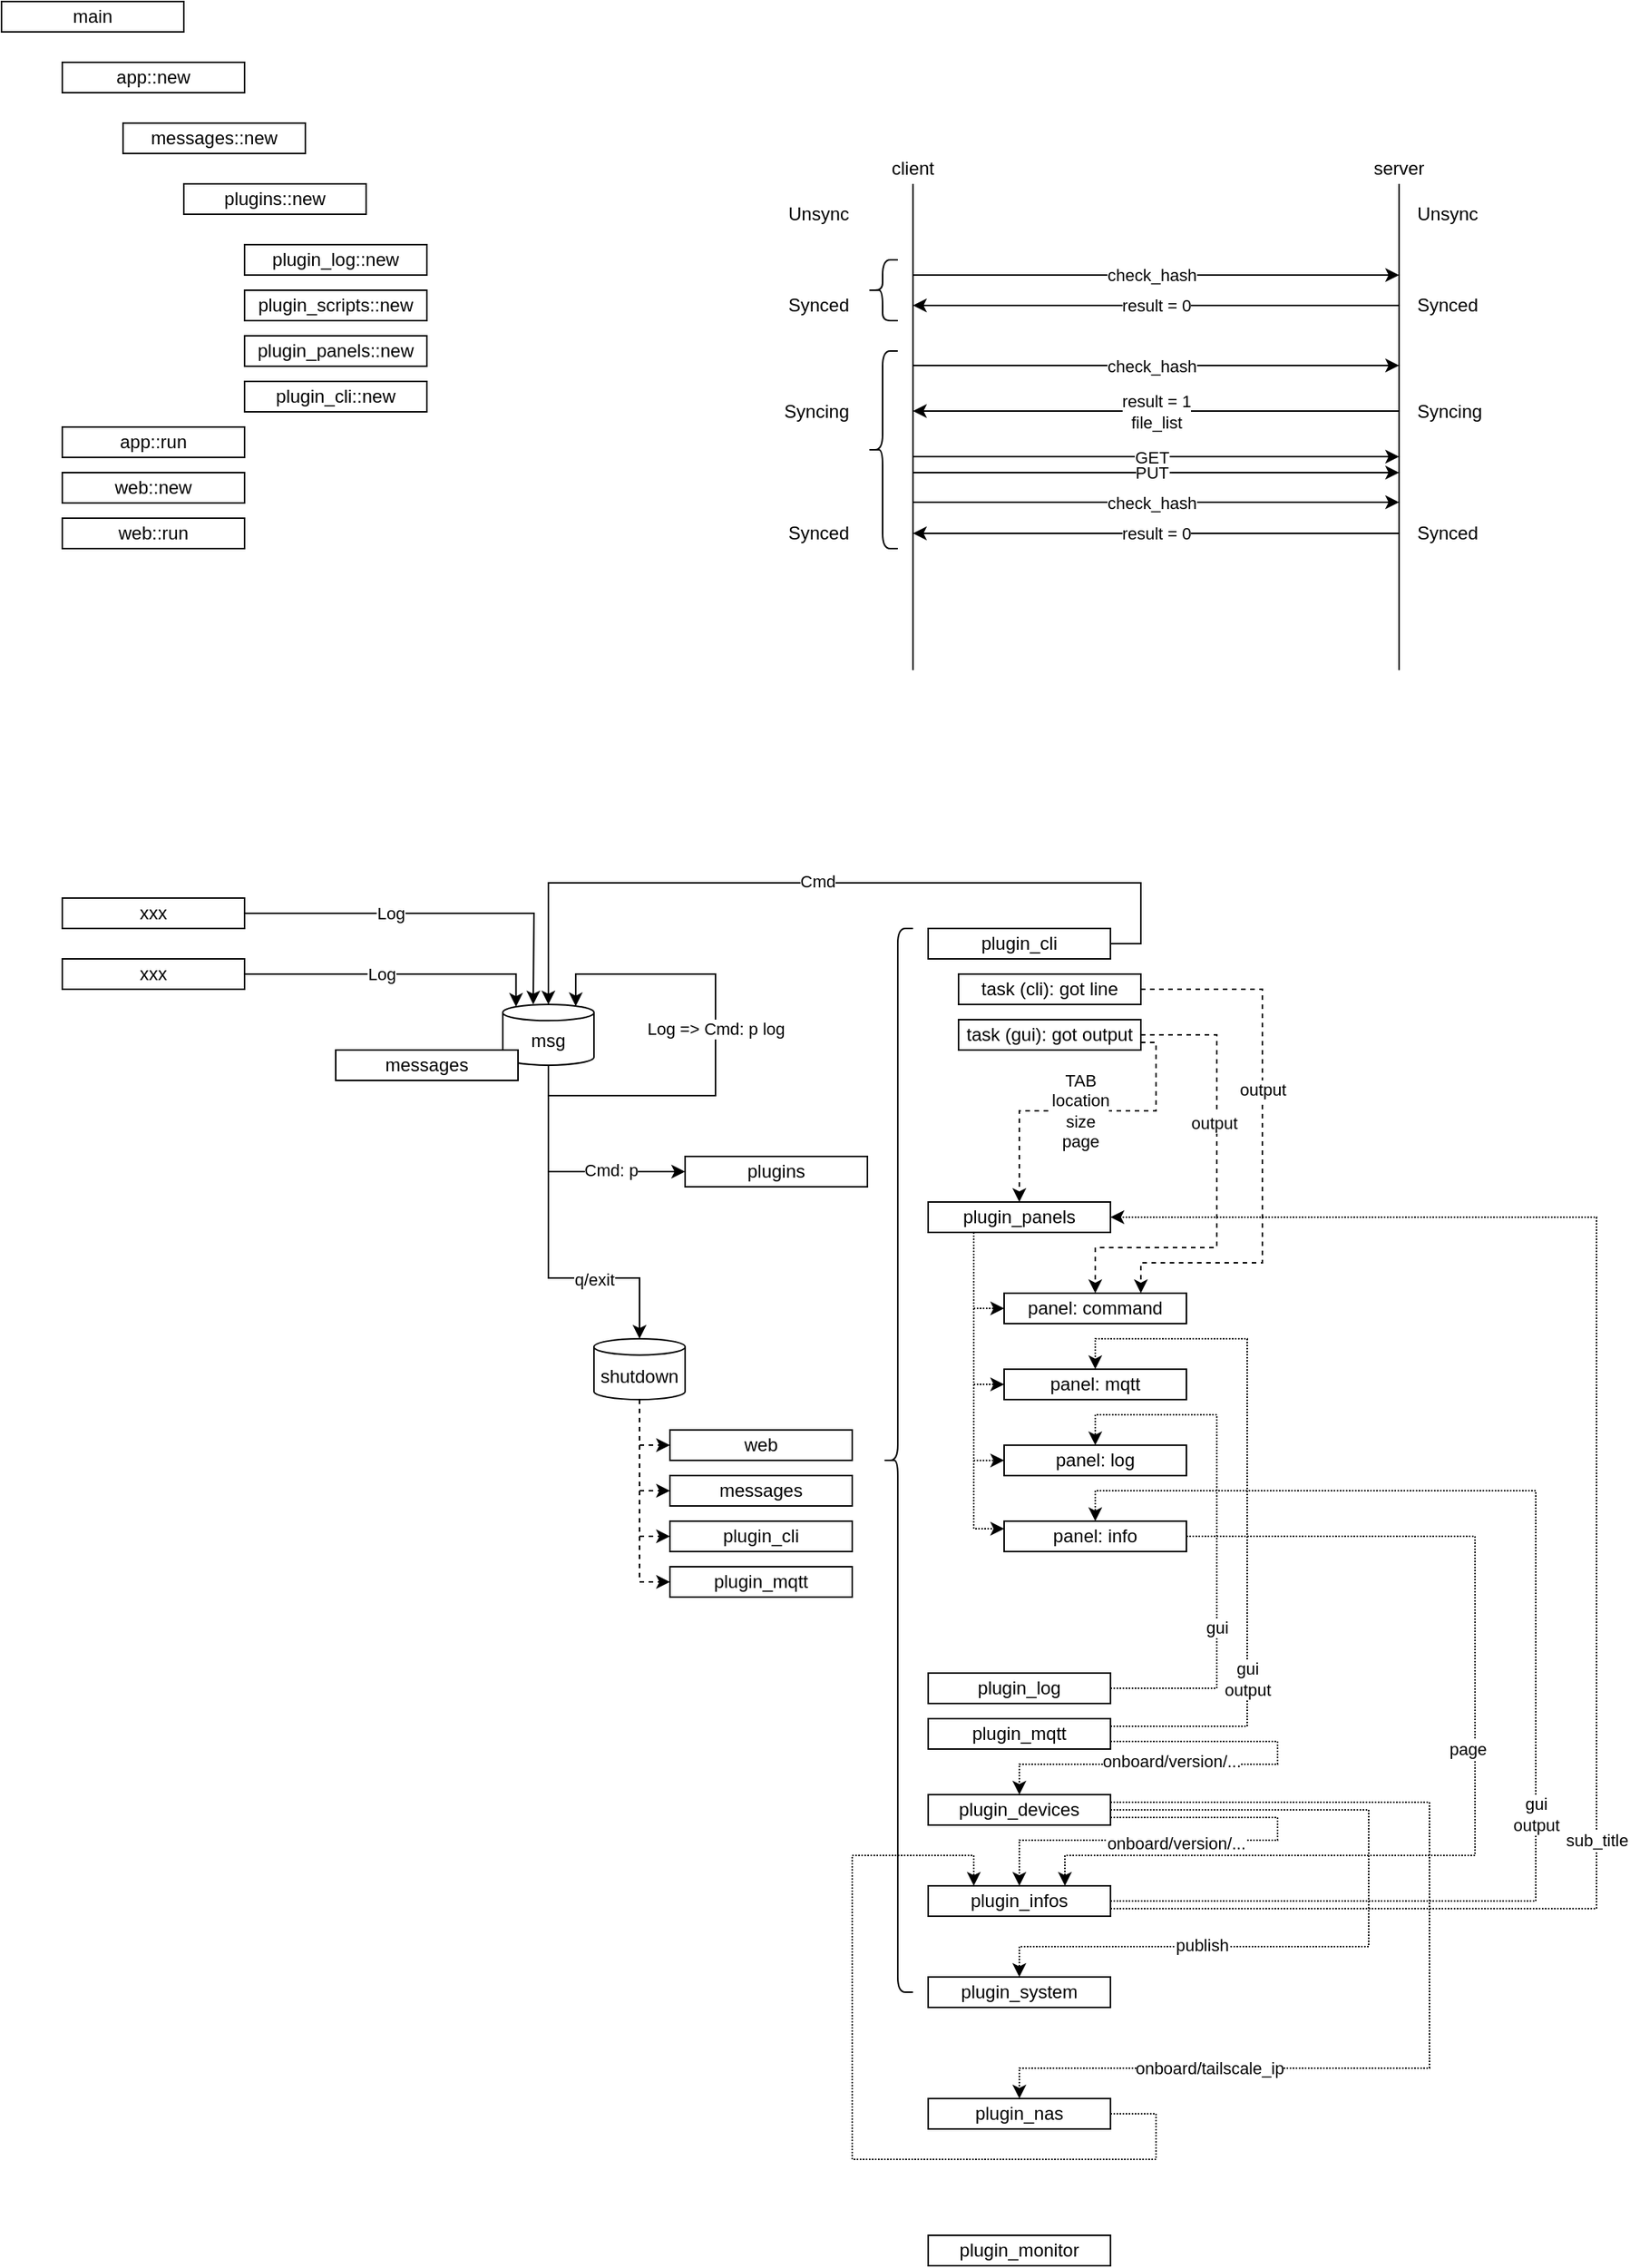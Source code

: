 <mxfile version="27.0.9">
  <diagram name="Page-1" id="tm5CIBpFGJ2dCPfkYK1f">
    <mxGraphModel dx="1476" dy="886" grid="1" gridSize="10" guides="1" tooltips="1" connect="1" arrows="1" fold="1" page="1" pageScale="1" pageWidth="1654" pageHeight="1169" math="0" shadow="0">
      <root>
        <mxCell id="0" />
        <mxCell id="1" parent="0" />
        <mxCell id="JrrdIBdaurFqAM3-MIVZ-1" value="main" style="rounded=0;whiteSpace=wrap;html=1;" parent="1" vertex="1">
          <mxGeometry x="80" y="40" width="120" height="20" as="geometry" />
        </mxCell>
        <mxCell id="JrrdIBdaurFqAM3-MIVZ-2" value="app::new" style="rounded=0;whiteSpace=wrap;html=1;" parent="1" vertex="1">
          <mxGeometry x="120" y="80" width="120" height="20" as="geometry" />
        </mxCell>
        <mxCell id="JrrdIBdaurFqAM3-MIVZ-3" value="messages::new" style="rounded=0;whiteSpace=wrap;html=1;" parent="1" vertex="1">
          <mxGeometry x="160" y="120" width="120" height="20" as="geometry" />
        </mxCell>
        <mxCell id="JrrdIBdaurFqAM3-MIVZ-4" value="plugins::new" style="rounded=0;whiteSpace=wrap;html=1;" parent="1" vertex="1">
          <mxGeometry x="200" y="160" width="120" height="20" as="geometry" />
        </mxCell>
        <mxCell id="JrrdIBdaurFqAM3-MIVZ-5" value="plugin_log::new" style="rounded=0;whiteSpace=wrap;html=1;" parent="1" vertex="1">
          <mxGeometry x="240" y="200" width="120" height="20" as="geometry" />
        </mxCell>
        <mxCell id="JrrdIBdaurFqAM3-MIVZ-6" value="app::run" style="rounded=0;whiteSpace=wrap;html=1;" parent="1" vertex="1">
          <mxGeometry x="120" y="320" width="120" height="20" as="geometry" />
        </mxCell>
        <mxCell id="JrrdIBdaurFqAM3-MIVZ-7" value="plugin_scripts::new" style="rounded=0;whiteSpace=wrap;html=1;" parent="1" vertex="1">
          <mxGeometry x="240" y="230" width="120" height="20" as="geometry" />
        </mxCell>
        <mxCell id="JrrdIBdaurFqAM3-MIVZ-8" value="plugin_panels::new" style="rounded=0;whiteSpace=wrap;html=1;" parent="1" vertex="1">
          <mxGeometry x="240" y="260" width="120" height="20" as="geometry" />
        </mxCell>
        <mxCell id="JrrdIBdaurFqAM3-MIVZ-9" value="plugin_cli::new" style="rounded=0;whiteSpace=wrap;html=1;" parent="1" vertex="1">
          <mxGeometry x="240" y="290" width="120" height="20" as="geometry" />
        </mxCell>
        <mxCell id="JrrdIBdaurFqAM3-MIVZ-10" style="edgeStyle=orthogonalEdgeStyle;rounded=0;orthogonalLoop=1;jettySize=auto;html=1;exitX=0.5;exitY=1;exitDx=0;exitDy=0;entryX=0.8;entryY=0.03;entryDx=0;entryDy=0;entryPerimeter=0;exitPerimeter=0;" parent="1" source="JrrdIBdaurFqAM3-MIVZ-16" target="JrrdIBdaurFqAM3-MIVZ-16" edge="1">
          <mxGeometry relative="1" as="geometry">
            <mxPoint x="430" y="669.97" as="targetPoint" />
            <Array as="points">
              <mxPoint x="440" y="760" />
              <mxPoint x="550" y="760" />
              <mxPoint x="550" y="680" />
              <mxPoint x="458" y="680" />
            </Array>
            <mxPoint x="650" y="760" as="sourcePoint" />
          </mxGeometry>
        </mxCell>
        <mxCell id="JrrdIBdaurFqAM3-MIVZ-41" value="Log =&amp;gt; Cmd: p log" style="edgeLabel;html=1;align=center;verticalAlign=middle;resizable=0;points=[];" parent="JrrdIBdaurFqAM3-MIVZ-10" vertex="1" connectable="0">
          <mxGeometry x="0.079" relative="1" as="geometry">
            <mxPoint as="offset" />
          </mxGeometry>
        </mxCell>
        <mxCell id="JrrdIBdaurFqAM3-MIVZ-12" style="edgeStyle=orthogonalEdgeStyle;rounded=0;orthogonalLoop=1;jettySize=auto;html=1;entryX=0;entryY=0.5;entryDx=0;entryDy=0;exitX=0.5;exitY=1;exitDx=0;exitDy=0;exitPerimeter=0;" parent="1" source="JrrdIBdaurFqAM3-MIVZ-16" target="JrrdIBdaurFqAM3-MIVZ-19" edge="1">
          <mxGeometry relative="1" as="geometry" />
        </mxCell>
        <mxCell id="JrrdIBdaurFqAM3-MIVZ-13" value="Cmd: p" style="edgeLabel;html=1;align=center;verticalAlign=middle;resizable=0;points=[];" parent="JrrdIBdaurFqAM3-MIVZ-12" vertex="1" connectable="0">
          <mxGeometry x="0.385" y="1" relative="1" as="geometry">
            <mxPoint as="offset" />
          </mxGeometry>
        </mxCell>
        <mxCell id="JrrdIBdaurFqAM3-MIVZ-16" value="msg" style="shape=cylinder3;whiteSpace=wrap;html=1;boundedLbl=1;backgroundOutline=1;size=5.344;" parent="1" vertex="1">
          <mxGeometry x="410" y="699.97" width="60" height="40" as="geometry" />
        </mxCell>
        <mxCell id="JrrdIBdaurFqAM3-MIVZ-19" value="plugins" style="rounded=0;whiteSpace=wrap;html=1;" parent="1" vertex="1">
          <mxGeometry x="530" y="800" width="120" height="20" as="geometry" />
        </mxCell>
        <mxCell id="JpCsPlw_djr_LlqVAj7J-21" style="edgeStyle=orthogonalEdgeStyle;rounded=0;orthogonalLoop=1;jettySize=auto;html=1;exitX=1;exitY=0.5;exitDx=0;exitDy=0;" parent="1" source="JrrdIBdaurFqAM3-MIVZ-21" target="JrrdIBdaurFqAM3-MIVZ-16" edge="1">
          <mxGeometry relative="1" as="geometry">
            <Array as="points">
              <mxPoint x="830" y="660" />
              <mxPoint x="830" y="620" />
              <mxPoint x="440" y="620" />
            </Array>
          </mxGeometry>
        </mxCell>
        <mxCell id="JpCsPlw_djr_LlqVAj7J-42" value="Cmd" style="edgeLabel;html=1;align=center;verticalAlign=middle;resizable=0;points=[];" parent="JpCsPlw_djr_LlqVAj7J-21" vertex="1" connectable="0">
          <mxGeometry x="0.032" y="-1" relative="1" as="geometry">
            <mxPoint as="offset" />
          </mxGeometry>
        </mxCell>
        <mxCell id="JrrdIBdaurFqAM3-MIVZ-21" value="plugin_cli" style="rounded=0;whiteSpace=wrap;html=1;" parent="1" vertex="1">
          <mxGeometry x="690" y="650" width="120" height="20" as="geometry" />
        </mxCell>
        <mxCell id="JrrdIBdaurFqAM3-MIVZ-22" value="task (cli): got line" style="rounded=0;whiteSpace=wrap;html=1;" parent="1" vertex="1">
          <mxGeometry x="710" y="680" width="120" height="20" as="geometry" />
        </mxCell>
        <mxCell id="JrrdIBdaurFqAM3-MIVZ-23" style="edgeStyle=orthogonalEdgeStyle;rounded=0;orthogonalLoop=1;jettySize=auto;html=1;entryX=0.75;entryY=0;entryDx=0;entryDy=0;exitX=1;exitY=0.5;exitDx=0;exitDy=0;dashed=1;" parent="1" source="JrrdIBdaurFqAM3-MIVZ-22" target="JpCsPlw_djr_LlqVAj7J-15" edge="1">
          <mxGeometry relative="1" as="geometry">
            <Array as="points">
              <mxPoint x="910" y="690" />
              <mxPoint x="910" y="870" />
              <mxPoint x="830" y="870" />
            </Array>
          </mxGeometry>
        </mxCell>
        <mxCell id="JpCsPlw_djr_LlqVAj7J-30" value="output" style="edgeLabel;html=1;align=center;verticalAlign=middle;resizable=0;points=[];" parent="JrrdIBdaurFqAM3-MIVZ-23" vertex="1" connectable="0">
          <mxGeometry x="-0.088" relative="1" as="geometry">
            <mxPoint y="-18" as="offset" />
          </mxGeometry>
        </mxCell>
        <mxCell id="JrrdIBdaurFqAM3-MIVZ-24" style="edgeStyle=orthogonalEdgeStyle;rounded=0;orthogonalLoop=1;jettySize=auto;html=1;entryX=0;entryY=0.5;entryDx=0;entryDy=0;dashed=1;" parent="1" source="JrrdIBdaurFqAM3-MIVZ-26" target="JrrdIBdaurFqAM3-MIVZ-28" edge="1">
          <mxGeometry relative="1" as="geometry" />
        </mxCell>
        <mxCell id="JrrdIBdaurFqAM3-MIVZ-25" style="edgeStyle=orthogonalEdgeStyle;rounded=0;orthogonalLoop=1;jettySize=auto;html=1;entryX=0;entryY=0.5;entryDx=0;entryDy=0;dashed=1;" parent="1" source="JrrdIBdaurFqAM3-MIVZ-26" target="JrrdIBdaurFqAM3-MIVZ-31" edge="1">
          <mxGeometry relative="1" as="geometry" />
        </mxCell>
        <mxCell id="JrrdIBdaurFqAM3-MIVZ-26" value="shutdown" style="shape=cylinder3;whiteSpace=wrap;html=1;boundedLbl=1;backgroundOutline=1;size=5.344;" parent="1" vertex="1">
          <mxGeometry x="470" y="920" width="60" height="40" as="geometry" />
        </mxCell>
        <mxCell id="JrrdIBdaurFqAM3-MIVZ-27" style="edgeStyle=orthogonalEdgeStyle;rounded=0;orthogonalLoop=1;jettySize=auto;html=1;entryX=0.5;entryY=0;entryDx=0;entryDy=0;entryPerimeter=0;exitX=0.5;exitY=1;exitDx=0;exitDy=0;exitPerimeter=0;" parent="1" source="JrrdIBdaurFqAM3-MIVZ-16" target="JrrdIBdaurFqAM3-MIVZ-26" edge="1">
          <mxGeometry relative="1" as="geometry">
            <Array as="points">
              <mxPoint x="440" y="880" />
              <mxPoint x="500" y="880" />
            </Array>
            <mxPoint x="610" y="855" as="sourcePoint" />
          </mxGeometry>
        </mxCell>
        <mxCell id="JrrdIBdaurFqAM3-MIVZ-44" value="q/exit" style="edgeLabel;html=1;align=center;verticalAlign=middle;resizable=0;points=[];" parent="JrrdIBdaurFqAM3-MIVZ-27" vertex="1" connectable="0">
          <mxGeometry x="-0.137" y="-1" relative="1" as="geometry">
            <mxPoint x="31" y="37" as="offset" />
          </mxGeometry>
        </mxCell>
        <mxCell id="JrrdIBdaurFqAM3-MIVZ-28" value="web" style="rounded=0;whiteSpace=wrap;html=1;" parent="1" vertex="1">
          <mxGeometry x="520" y="980.03" width="120" height="20" as="geometry" />
        </mxCell>
        <mxCell id="JrrdIBdaurFqAM3-MIVZ-29" value="web::new" style="rounded=0;whiteSpace=wrap;html=1;" parent="1" vertex="1">
          <mxGeometry x="120" y="350" width="120" height="20" as="geometry" />
        </mxCell>
        <mxCell id="JrrdIBdaurFqAM3-MIVZ-30" value="web::run" style="rounded=0;whiteSpace=wrap;html=1;" parent="1" vertex="1">
          <mxGeometry x="120" y="380" width="120" height="20" as="geometry" />
        </mxCell>
        <mxCell id="JrrdIBdaurFqAM3-MIVZ-31" value="messages" style="rounded=0;whiteSpace=wrap;html=1;" parent="1" vertex="1">
          <mxGeometry x="520" y="1010.03" width="120" height="20" as="geometry" />
        </mxCell>
        <mxCell id="JrrdIBdaurFqAM3-MIVZ-32" value="plugin_cli" style="rounded=0;whiteSpace=wrap;html=1;" parent="1" vertex="1">
          <mxGeometry x="520" y="1040.03" width="120" height="20" as="geometry" />
        </mxCell>
        <mxCell id="JrrdIBdaurFqAM3-MIVZ-33" style="edgeStyle=orthogonalEdgeStyle;rounded=0;orthogonalLoop=1;jettySize=auto;html=1;entryX=0;entryY=0.5;entryDx=0;entryDy=0;dashed=1;exitX=0.5;exitY=1;exitDx=0;exitDy=0;exitPerimeter=0;" parent="1" source="JrrdIBdaurFqAM3-MIVZ-26" target="JrrdIBdaurFqAM3-MIVZ-32" edge="1">
          <mxGeometry relative="1" as="geometry">
            <mxPoint x="510" y="1020.03" as="sourcePoint" />
            <mxPoint x="530" y="1080.03" as="targetPoint" />
          </mxGeometry>
        </mxCell>
        <mxCell id="JrrdIBdaurFqAM3-MIVZ-34" value="xxx" style="rounded=0;whiteSpace=wrap;html=1;" parent="1" vertex="1">
          <mxGeometry x="120" y="630" width="120" height="20" as="geometry" />
        </mxCell>
        <mxCell id="JrrdIBdaurFqAM3-MIVZ-35" value="xxx" style="rounded=0;whiteSpace=wrap;html=1;" parent="1" vertex="1">
          <mxGeometry x="120" y="670" width="120" height="20" as="geometry" />
        </mxCell>
        <mxCell id="JrrdIBdaurFqAM3-MIVZ-36" style="edgeStyle=orthogonalEdgeStyle;rounded=0;orthogonalLoop=1;jettySize=auto;html=1;" parent="1" source="JrrdIBdaurFqAM3-MIVZ-34" edge="1">
          <mxGeometry relative="1" as="geometry">
            <mxPoint x="430" y="700" as="targetPoint" />
          </mxGeometry>
        </mxCell>
        <mxCell id="JrrdIBdaurFqAM3-MIVZ-37" value="Log" style="edgeLabel;html=1;align=center;verticalAlign=middle;resizable=0;points=[];" parent="JrrdIBdaurFqAM3-MIVZ-36" vertex="1" connectable="0">
          <mxGeometry x="-0.235" relative="1" as="geometry">
            <mxPoint as="offset" />
          </mxGeometry>
        </mxCell>
        <mxCell id="JrrdIBdaurFqAM3-MIVZ-38" style="edgeStyle=orthogonalEdgeStyle;rounded=0;orthogonalLoop=1;jettySize=auto;html=1;entryX=0.145;entryY=0;entryDx=0;entryDy=1.55;entryPerimeter=0;" parent="1" source="JrrdIBdaurFqAM3-MIVZ-35" target="JrrdIBdaurFqAM3-MIVZ-16" edge="1">
          <mxGeometry relative="1" as="geometry" />
        </mxCell>
        <mxCell id="JrrdIBdaurFqAM3-MIVZ-39" value="Log" style="edgeLabel;html=1;align=center;verticalAlign=middle;resizable=0;points=[];" parent="JrrdIBdaurFqAM3-MIVZ-38" vertex="1" connectable="0">
          <mxGeometry x="-0.104" relative="1" as="geometry">
            <mxPoint as="offset" />
          </mxGeometry>
        </mxCell>
        <mxCell id="JrrdIBdaurFqAM3-MIVZ-43" value="task (gui): got output" style="rounded=0;whiteSpace=wrap;html=1;" parent="1" vertex="1">
          <mxGeometry x="710" y="710" width="120" height="20" as="geometry" />
        </mxCell>
        <mxCell id="u4OdBa_QG7j02YiNDxmg-32" style="edgeStyle=orthogonalEdgeStyle;rounded=0;orthogonalLoop=1;jettySize=auto;html=1;entryX=0;entryY=0.5;entryDx=0;entryDy=0;exitX=0.25;exitY=1;exitDx=0;exitDy=0;dashed=1;dashPattern=1 1;" edge="1" parent="1" source="JpCsPlw_djr_LlqVAj7J-1" target="JpCsPlw_djr_LlqVAj7J-15">
          <mxGeometry relative="1" as="geometry" />
        </mxCell>
        <mxCell id="u4OdBa_QG7j02YiNDxmg-33" style="edgeStyle=orthogonalEdgeStyle;rounded=0;orthogonalLoop=1;jettySize=auto;html=1;entryX=0;entryY=0.5;entryDx=0;entryDy=0;exitX=0.25;exitY=1;exitDx=0;exitDy=0;dashed=1;dashPattern=1 1;" edge="1" parent="1" source="JpCsPlw_djr_LlqVAj7J-1" target="JpCsPlw_djr_LlqVAj7J-16">
          <mxGeometry relative="1" as="geometry" />
        </mxCell>
        <mxCell id="u4OdBa_QG7j02YiNDxmg-34" style="edgeStyle=orthogonalEdgeStyle;rounded=0;orthogonalLoop=1;jettySize=auto;html=1;entryX=0;entryY=0.5;entryDx=0;entryDy=0;exitX=0.25;exitY=1;exitDx=0;exitDy=0;dashed=1;dashPattern=1 1;" edge="1" parent="1" source="JpCsPlw_djr_LlqVAj7J-1" target="JpCsPlw_djr_LlqVAj7J-22">
          <mxGeometry relative="1" as="geometry" />
        </mxCell>
        <mxCell id="u4OdBa_QG7j02YiNDxmg-35" style="edgeStyle=orthogonalEdgeStyle;rounded=0;orthogonalLoop=1;jettySize=auto;html=1;entryX=0;entryY=0.25;entryDx=0;entryDy=0;exitX=0.25;exitY=1;exitDx=0;exitDy=0;dashed=1;dashPattern=1 1;" edge="1" parent="1" source="JpCsPlw_djr_LlqVAj7J-1" target="JpCsPlw_djr_LlqVAj7J-45">
          <mxGeometry relative="1" as="geometry" />
        </mxCell>
        <mxCell id="JpCsPlw_djr_LlqVAj7J-1" value="plugin_panels" style="rounded=0;whiteSpace=wrap;html=1;" parent="1" vertex="1">
          <mxGeometry x="690" y="830" width="120" height="20" as="geometry" />
        </mxCell>
        <mxCell id="JpCsPlw_djr_LlqVAj7J-4" style="edgeStyle=orthogonalEdgeStyle;rounded=0;orthogonalLoop=1;jettySize=auto;html=1;entryX=0.5;entryY=0;entryDx=0;entryDy=0;dashed=1;" parent="1" source="JrrdIBdaurFqAM3-MIVZ-43" target="JpCsPlw_djr_LlqVAj7J-15" edge="1">
          <mxGeometry relative="1" as="geometry">
            <Array as="points">
              <mxPoint x="880" y="720" />
              <mxPoint x="880" y="860" />
              <mxPoint x="800" y="860" />
            </Array>
          </mxGeometry>
        </mxCell>
        <mxCell id="JpCsPlw_djr_LlqVAj7J-29" value="output" style="edgeLabel;html=1;align=center;verticalAlign=middle;resizable=0;points=[];" parent="JpCsPlw_djr_LlqVAj7J-4" vertex="1" connectable="0">
          <mxGeometry x="-0.284" y="-2" relative="1" as="geometry">
            <mxPoint as="offset" />
          </mxGeometry>
        </mxCell>
        <mxCell id="JpCsPlw_djr_LlqVAj7J-6" value="plugin_log" style="rounded=0;whiteSpace=wrap;html=1;" parent="1" vertex="1">
          <mxGeometry x="690.03" y="1140" width="120" height="20" as="geometry" />
        </mxCell>
        <mxCell id="JpCsPlw_djr_LlqVAj7J-14" style="edgeStyle=orthogonalEdgeStyle;rounded=0;orthogonalLoop=1;jettySize=auto;html=1;entryX=0.5;entryY=0;entryDx=0;entryDy=0;exitX=1;exitY=0.75;exitDx=0;exitDy=0;dashed=1;dashPattern=1 1;" parent="1" source="JpCsPlw_djr_LlqVAj7J-9" target="JpCsPlw_djr_LlqVAj7J-12" edge="1">
          <mxGeometry relative="1" as="geometry">
            <Array as="points">
              <mxPoint x="920" y="1185" />
              <mxPoint x="920" y="1200" />
              <mxPoint x="750" y="1200" />
            </Array>
          </mxGeometry>
        </mxCell>
        <mxCell id="gE9eKxwVsiiExl-EfhcS-10" value="onboard/version/..." style="edgeLabel;html=1;align=center;verticalAlign=middle;resizable=0;points=[];" parent="JpCsPlw_djr_LlqVAj7J-14" vertex="1" connectable="0">
          <mxGeometry x="0.29" y="-2" relative="1" as="geometry">
            <mxPoint x="8" as="offset" />
          </mxGeometry>
        </mxCell>
        <mxCell id="JpCsPlw_djr_LlqVAj7J-17" style="edgeStyle=orthogonalEdgeStyle;rounded=0;orthogonalLoop=1;jettySize=auto;html=1;entryX=0.5;entryY=0;entryDx=0;entryDy=0;exitX=1;exitY=0.25;exitDx=0;exitDy=0;dashed=1;dashPattern=1 1;" parent="1" source="JpCsPlw_djr_LlqVAj7J-9" target="JpCsPlw_djr_LlqVAj7J-16" edge="1">
          <mxGeometry relative="1" as="geometry">
            <Array as="points">
              <mxPoint x="900" y="1175" />
              <mxPoint x="900" y="920" />
              <mxPoint x="800" y="920" />
            </Array>
          </mxGeometry>
        </mxCell>
        <mxCell id="JpCsPlw_djr_LlqVAj7J-31" value="gui&lt;div&gt;output&lt;/div&gt;" style="edgeLabel;html=1;align=center;verticalAlign=middle;resizable=0;points=[];" parent="JpCsPlw_djr_LlqVAj7J-17" vertex="1" connectable="0">
          <mxGeometry x="-0.116" relative="1" as="geometry">
            <mxPoint y="84" as="offset" />
          </mxGeometry>
        </mxCell>
        <mxCell id="JpCsPlw_djr_LlqVAj7J-9" value="plugin_mqtt" style="rounded=0;whiteSpace=wrap;html=1;" parent="1" vertex="1">
          <mxGeometry x="690.03" y="1170" width="120" height="20" as="geometry" />
        </mxCell>
        <mxCell id="JpCsPlw_djr_LlqVAj7J-12" value="plugin_devices" style="rounded=0;whiteSpace=wrap;html=1;" parent="1" vertex="1">
          <mxGeometry x="690.03" y="1220" width="120" height="20" as="geometry" />
        </mxCell>
        <mxCell id="JpCsPlw_djr_LlqVAj7J-15" value="panel: command" style="rounded=0;whiteSpace=wrap;html=1;" parent="1" vertex="1">
          <mxGeometry x="740" y="890.03" width="120" height="20" as="geometry" />
        </mxCell>
        <mxCell id="JpCsPlw_djr_LlqVAj7J-16" value="panel: mqtt" style="rounded=0;whiteSpace=wrap;html=1;" parent="1" vertex="1">
          <mxGeometry x="740" y="940.03" width="120" height="20" as="geometry" />
        </mxCell>
        <mxCell id="JpCsPlw_djr_LlqVAj7J-20" value="" style="shape=curlyBracket;whiteSpace=wrap;html=1;rounded=1;labelPosition=left;verticalLabelPosition=middle;align=right;verticalAlign=middle;size=0.5;" parent="1" vertex="1">
          <mxGeometry x="660" y="650" width="20" height="700" as="geometry" />
        </mxCell>
        <mxCell id="JpCsPlw_djr_LlqVAj7J-22" value="panel: log" style="rounded=0;whiteSpace=wrap;html=1;" parent="1" vertex="1">
          <mxGeometry x="740" y="990.06" width="120" height="20" as="geometry" />
        </mxCell>
        <mxCell id="JpCsPlw_djr_LlqVAj7J-23" style="edgeStyle=orthogonalEdgeStyle;rounded=0;orthogonalLoop=1;jettySize=auto;html=1;entryX=0.5;entryY=0;entryDx=0;entryDy=0;exitX=1;exitY=0.5;exitDx=0;exitDy=0;dashed=1;dashPattern=1 1;" parent="1" source="JpCsPlw_djr_LlqVAj7J-6" target="JpCsPlw_djr_LlqVAj7J-22" edge="1">
          <mxGeometry relative="1" as="geometry">
            <mxPoint x="940" y="1205.03" as="sourcePoint" />
            <mxPoint x="900" y="1060.03" as="targetPoint" />
            <Array as="points">
              <mxPoint x="880" y="1150" />
              <mxPoint x="880" y="970" />
              <mxPoint x="800" y="970" />
            </Array>
          </mxGeometry>
        </mxCell>
        <mxCell id="JpCsPlw_djr_LlqVAj7J-32" value="gui" style="edgeLabel;html=1;align=center;verticalAlign=middle;resizable=0;points=[];" parent="JpCsPlw_djr_LlqVAj7J-23" vertex="1" connectable="0">
          <mxGeometry x="-0.295" y="2" relative="1" as="geometry">
            <mxPoint x="2" y="13" as="offset" />
          </mxGeometry>
        </mxCell>
        <mxCell id="JpCsPlw_djr_LlqVAj7J-27" style="edgeStyle=orthogonalEdgeStyle;rounded=0;orthogonalLoop=1;jettySize=auto;html=1;entryX=0.5;entryY=0;entryDx=0;entryDy=0;dashed=1;exitX=1;exitY=0.75;exitDx=0;exitDy=0;" parent="1" source="JrrdIBdaurFqAM3-MIVZ-43" target="JpCsPlw_djr_LlqVAj7J-1" edge="1">
          <mxGeometry relative="1" as="geometry">
            <mxPoint x="900" y="760" as="sourcePoint" />
            <mxPoint x="840" y="930" as="targetPoint" />
            <Array as="points">
              <mxPoint x="840" y="725" />
              <mxPoint x="840" y="770" />
              <mxPoint x="750" y="770" />
            </Array>
          </mxGeometry>
        </mxCell>
        <mxCell id="JpCsPlw_djr_LlqVAj7J-28" value="TAB&lt;div&gt;location&lt;/div&gt;&lt;div&gt;size&lt;/div&gt;&lt;div&gt;page&lt;/div&gt;" style="edgeLabel;html=1;align=center;verticalAlign=middle;resizable=0;points=[];" parent="JpCsPlw_djr_LlqVAj7J-27" vertex="1" connectable="0">
          <mxGeometry x="0.366" relative="1" as="geometry">
            <mxPoint x="35" as="offset" />
          </mxGeometry>
        </mxCell>
        <mxCell id="JpCsPlw_djr_LlqVAj7J-33" value="plugin_mqtt" style="rounded=0;whiteSpace=wrap;html=1;" parent="1" vertex="1">
          <mxGeometry x="520" y="1070" width="120" height="20" as="geometry" />
        </mxCell>
        <mxCell id="JpCsPlw_djr_LlqVAj7J-34" style="edgeStyle=orthogonalEdgeStyle;rounded=0;orthogonalLoop=1;jettySize=auto;html=1;entryX=0;entryY=0.5;entryDx=0;entryDy=0;dashed=1;exitX=0.5;exitY=1;exitDx=0;exitDy=0;exitPerimeter=0;" parent="1" source="JrrdIBdaurFqAM3-MIVZ-26" target="JpCsPlw_djr_LlqVAj7J-33" edge="1">
          <mxGeometry relative="1" as="geometry">
            <mxPoint x="430" y="1010" as="sourcePoint" />
            <mxPoint x="530" y="1140" as="targetPoint" />
          </mxGeometry>
        </mxCell>
        <mxCell id="JpCsPlw_djr_LlqVAj7J-41" value="messages" style="rounded=0;whiteSpace=wrap;html=1;" parent="1" vertex="1">
          <mxGeometry x="300" y="730" width="120" height="20" as="geometry" />
        </mxCell>
        <mxCell id="JpCsPlw_djr_LlqVAj7J-43" value="plugin_infos" style="rounded=0;whiteSpace=wrap;html=1;" parent="1" vertex="1">
          <mxGeometry x="690.03" y="1280" width="120" height="20" as="geometry" />
        </mxCell>
        <mxCell id="JpCsPlw_djr_LlqVAj7J-44" style="edgeStyle=orthogonalEdgeStyle;rounded=0;orthogonalLoop=1;jettySize=auto;html=1;exitX=1;exitY=0.75;exitDx=0;exitDy=0;dashed=1;entryX=0.5;entryY=0;entryDx=0;entryDy=0;dashPattern=1 1;" parent="1" source="JpCsPlw_djr_LlqVAj7J-12" target="JpCsPlw_djr_LlqVAj7J-43" edge="1">
          <mxGeometry relative="1" as="geometry">
            <mxPoint x="900" y="1239.97" as="sourcePoint" />
            <mxPoint x="760" y="1269.97" as="targetPoint" />
            <Array as="points">
              <mxPoint x="920" y="1235" />
              <mxPoint x="920" y="1250" />
              <mxPoint x="750" y="1250" />
            </Array>
          </mxGeometry>
        </mxCell>
        <mxCell id="gE9eKxwVsiiExl-EfhcS-9" value="onboard/version/..." style="edgeLabel;html=1;align=center;verticalAlign=middle;resizable=0;points=[];" parent="JpCsPlw_djr_LlqVAj7J-44" vertex="1" connectable="0">
          <mxGeometry x="0.183" y="2" relative="1" as="geometry">
            <mxPoint as="offset" />
          </mxGeometry>
        </mxCell>
        <mxCell id="JpCsPlw_djr_LlqVAj7J-45" value="panel: info" style="rounded=0;whiteSpace=wrap;html=1;" parent="1" vertex="1">
          <mxGeometry x="740" y="1040.03" width="120" height="20" as="geometry" />
        </mxCell>
        <mxCell id="JpCsPlw_djr_LlqVAj7J-46" style="edgeStyle=orthogonalEdgeStyle;rounded=0;orthogonalLoop=1;jettySize=auto;html=1;entryX=0.5;entryY=0;entryDx=0;entryDy=0;exitX=1;exitY=0.5;exitDx=0;exitDy=0;dashed=1;dashPattern=1 1;" parent="1" source="JpCsPlw_djr_LlqVAj7J-43" target="JpCsPlw_djr_LlqVAj7J-45" edge="1">
          <mxGeometry relative="1" as="geometry">
            <mxPoint x="880" y="1425" as="sourcePoint" />
            <mxPoint x="840" y="1190" as="targetPoint" />
            <Array as="points">
              <mxPoint x="1090" y="1290" />
              <mxPoint x="1090" y="1020" />
              <mxPoint x="800" y="1020" />
            </Array>
          </mxGeometry>
        </mxCell>
        <mxCell id="JpCsPlw_djr_LlqVAj7J-47" value="gui&lt;div&gt;output&lt;/div&gt;" style="edgeLabel;html=1;align=center;verticalAlign=middle;resizable=0;points=[];" parent="JpCsPlw_djr_LlqVAj7J-46" vertex="1" connectable="0">
          <mxGeometry x="-0.116" relative="1" as="geometry">
            <mxPoint y="43" as="offset" />
          </mxGeometry>
        </mxCell>
        <mxCell id="JpCsPlw_djr_LlqVAj7J-48" style="edgeStyle=orthogonalEdgeStyle;rounded=0;orthogonalLoop=1;jettySize=auto;html=1;entryX=0.75;entryY=0;entryDx=0;entryDy=0;exitX=1;exitY=0.5;exitDx=0;exitDy=0;dashed=1;dashPattern=1 1;" parent="1" source="JpCsPlw_djr_LlqVAj7J-45" target="JpCsPlw_djr_LlqVAj7J-43" edge="1">
          <mxGeometry relative="1" as="geometry">
            <mxPoint x="900" y="1210.03" as="sourcePoint" />
            <mxPoint x="840" y="1245.03" as="targetPoint" />
            <Array as="points">
              <mxPoint x="1050" y="1050" />
              <mxPoint x="1050" y="1260" />
              <mxPoint x="780" y="1260" />
            </Array>
          </mxGeometry>
        </mxCell>
        <mxCell id="JpCsPlw_djr_LlqVAj7J-49" value="page" style="edgeLabel;html=1;align=center;verticalAlign=middle;resizable=0;points=[];" parent="JpCsPlw_djr_LlqVAj7J-48" vertex="1" connectable="0">
          <mxGeometry x="0.587" y="-1" relative="1" as="geometry">
            <mxPoint x="142" y="-69" as="offset" />
          </mxGeometry>
        </mxCell>
        <mxCell id="JpCsPlw_djr_LlqVAj7J-50" value="plugin_system" style="rounded=0;whiteSpace=wrap;html=1;" parent="1" vertex="1">
          <mxGeometry x="690" y="1340" width="120" height="20" as="geometry" />
        </mxCell>
        <mxCell id="JpCsPlw_djr_LlqVAj7J-52" style="edgeStyle=orthogonalEdgeStyle;rounded=0;orthogonalLoop=1;jettySize=auto;html=1;entryX=0.5;entryY=0;entryDx=0;entryDy=0;exitX=1;exitY=0.5;exitDx=0;exitDy=0;dashed=1;dashPattern=1 1;" parent="1" source="JpCsPlw_djr_LlqVAj7J-12" target="JpCsPlw_djr_LlqVAj7J-50" edge="1">
          <mxGeometry relative="1" as="geometry">
            <mxPoint x="860" y="1210.03" as="sourcePoint" />
            <mxPoint x="800" y="1245.03" as="targetPoint" />
            <Array as="points">
              <mxPoint x="980" y="1230" />
              <mxPoint x="980" y="1320" />
              <mxPoint x="750" y="1320" />
            </Array>
          </mxGeometry>
        </mxCell>
        <mxCell id="gE9eKxwVsiiExl-EfhcS-2" value="publish" style="edgeLabel;html=1;align=center;verticalAlign=middle;resizable=0;points=[];" parent="JpCsPlw_djr_LlqVAj7J-52" vertex="1" connectable="0">
          <mxGeometry x="0.453" y="-1" relative="1" as="geometry">
            <mxPoint as="offset" />
          </mxGeometry>
        </mxCell>
        <mxCell id="-87eEW7GTX8CVfFIiuhN-1" style="edgeStyle=orthogonalEdgeStyle;rounded=0;orthogonalLoop=1;jettySize=auto;html=1;entryX=1;entryY=0.5;entryDx=0;entryDy=0;exitX=1;exitY=0.75;exitDx=0;exitDy=0;dashed=1;dashPattern=1 1;" parent="1" source="JpCsPlw_djr_LlqVAj7J-43" target="JpCsPlw_djr_LlqVAj7J-1" edge="1">
          <mxGeometry relative="1" as="geometry">
            <mxPoint x="960" y="1560" as="sourcePoint" />
            <mxPoint x="920" y="1310" as="targetPoint" />
            <Array as="points">
              <mxPoint x="1130" y="1295" />
              <mxPoint x="1130" y="840" />
            </Array>
          </mxGeometry>
        </mxCell>
        <mxCell id="-87eEW7GTX8CVfFIiuhN-2" value="sub_title" style="edgeLabel;html=1;align=center;verticalAlign=middle;resizable=0;points=[];" parent="-87eEW7GTX8CVfFIiuhN-1" vertex="1" connectable="0">
          <mxGeometry x="-0.116" relative="1" as="geometry">
            <mxPoint y="119" as="offset" />
          </mxGeometry>
        </mxCell>
        <mxCell id="gE9eKxwVsiiExl-EfhcS-8" style="edgeStyle=orthogonalEdgeStyle;rounded=0;orthogonalLoop=1;jettySize=auto;html=1;entryX=0.25;entryY=0;entryDx=0;entryDy=0;exitX=1;exitY=0.5;exitDx=0;exitDy=0;dashed=1;dashPattern=1 1;" parent="1" source="gE9eKxwVsiiExl-EfhcS-1" target="JpCsPlw_djr_LlqVAj7J-43" edge="1">
          <mxGeometry relative="1" as="geometry">
            <mxPoint x="840" y="1430" as="targetPoint" />
            <Array as="points">
              <mxPoint x="840" y="1430" />
              <mxPoint x="840" y="1460" />
              <mxPoint x="640" y="1460" />
              <mxPoint x="640" y="1260" />
              <mxPoint x="720" y="1260" />
            </Array>
          </mxGeometry>
        </mxCell>
        <mxCell id="gE9eKxwVsiiExl-EfhcS-1" value="plugin_nas" style="rounded=0;whiteSpace=wrap;html=1;" parent="1" vertex="1">
          <mxGeometry x="690.03" y="1420" width="120" height="20" as="geometry" />
        </mxCell>
        <mxCell id="gE9eKxwVsiiExl-EfhcS-6" style="edgeStyle=orthogonalEdgeStyle;rounded=0;orthogonalLoop=1;jettySize=auto;html=1;exitX=1;exitY=0.25;exitDx=0;exitDy=0;dashed=1;entryX=0.5;entryY=0;entryDx=0;entryDy=0;dashPattern=1 1;" parent="1" source="JpCsPlw_djr_LlqVAj7J-12" target="gE9eKxwVsiiExl-EfhcS-1" edge="1">
          <mxGeometry relative="1" as="geometry">
            <mxPoint x="870" y="1270" as="sourcePoint" />
            <mxPoint x="810" y="1315" as="targetPoint" />
            <Array as="points">
              <mxPoint x="1020" y="1225" />
              <mxPoint x="1020" y="1400" />
              <mxPoint x="750" y="1400" />
            </Array>
          </mxGeometry>
        </mxCell>
        <mxCell id="gE9eKxwVsiiExl-EfhcS-7" value="onboard/tailscale_ip" style="edgeLabel;html=1;align=center;verticalAlign=middle;resizable=0;points=[];" parent="gE9eKxwVsiiExl-EfhcS-6" vertex="1" connectable="0">
          <mxGeometry x="0.57" relative="1" as="geometry">
            <mxPoint as="offset" />
          </mxGeometry>
        </mxCell>
        <mxCell id="u4OdBa_QG7j02YiNDxmg-1" value="" style="endArrow=none;html=1;rounded=0;" edge="1" parent="1">
          <mxGeometry width="50" height="50" relative="1" as="geometry">
            <mxPoint x="680" y="480" as="sourcePoint" />
            <mxPoint x="680" y="160" as="targetPoint" />
          </mxGeometry>
        </mxCell>
        <mxCell id="u4OdBa_QG7j02YiNDxmg-2" value="" style="endArrow=none;html=1;rounded=0;" edge="1" parent="1">
          <mxGeometry width="50" height="50" relative="1" as="geometry">
            <mxPoint x="1000" y="480" as="sourcePoint" />
            <mxPoint x="1000" y="160" as="targetPoint" />
          </mxGeometry>
        </mxCell>
        <mxCell id="u4OdBa_QG7j02YiNDxmg-3" value="" style="endArrow=classic;html=1;rounded=0;" edge="1" parent="1">
          <mxGeometry width="50" height="50" relative="1" as="geometry">
            <mxPoint x="680" y="220" as="sourcePoint" />
            <mxPoint x="1000" y="220" as="targetPoint" />
          </mxGeometry>
        </mxCell>
        <mxCell id="u4OdBa_QG7j02YiNDxmg-4" value="check_hash" style="edgeLabel;html=1;align=center;verticalAlign=middle;resizable=0;points=[];" vertex="1" connectable="0" parent="u4OdBa_QG7j02YiNDxmg-3">
          <mxGeometry x="-0.019" relative="1" as="geometry">
            <mxPoint as="offset" />
          </mxGeometry>
        </mxCell>
        <mxCell id="u4OdBa_QG7j02YiNDxmg-5" value="" style="endArrow=classic;html=1;rounded=0;" edge="1" parent="1">
          <mxGeometry width="50" height="50" relative="1" as="geometry">
            <mxPoint x="1000" y="240" as="sourcePoint" />
            <mxPoint x="680" y="240" as="targetPoint" />
            <Array as="points">
              <mxPoint x="830" y="240" />
            </Array>
          </mxGeometry>
        </mxCell>
        <mxCell id="u4OdBa_QG7j02YiNDxmg-6" value="result = 0" style="edgeLabel;html=1;align=center;verticalAlign=middle;resizable=0;points=[];" vertex="1" connectable="0" parent="u4OdBa_QG7j02YiNDxmg-5">
          <mxGeometry x="-0.019" relative="1" as="geometry">
            <mxPoint x="-3" as="offset" />
          </mxGeometry>
        </mxCell>
        <mxCell id="u4OdBa_QG7j02YiNDxmg-7" value="" style="endArrow=classic;html=1;rounded=0;" edge="1" parent="1">
          <mxGeometry width="50" height="50" relative="1" as="geometry">
            <mxPoint x="680" y="279.5" as="sourcePoint" />
            <mxPoint x="1000" y="279.5" as="targetPoint" />
          </mxGeometry>
        </mxCell>
        <mxCell id="u4OdBa_QG7j02YiNDxmg-8" value="check_hash" style="edgeLabel;html=1;align=center;verticalAlign=middle;resizable=0;points=[];" vertex="1" connectable="0" parent="u4OdBa_QG7j02YiNDxmg-7">
          <mxGeometry x="-0.019" relative="1" as="geometry">
            <mxPoint as="offset" />
          </mxGeometry>
        </mxCell>
        <mxCell id="u4OdBa_QG7j02YiNDxmg-9" value="" style="endArrow=classic;html=1;rounded=0;" edge="1" parent="1">
          <mxGeometry width="50" height="50" relative="1" as="geometry">
            <mxPoint x="1000" y="309.5" as="sourcePoint" />
            <mxPoint x="680" y="309.5" as="targetPoint" />
            <Array as="points">
              <mxPoint x="830" y="309.5" />
            </Array>
          </mxGeometry>
        </mxCell>
        <mxCell id="u4OdBa_QG7j02YiNDxmg-10" value="result = 1&lt;div&gt;file_list&lt;/div&gt;" style="edgeLabel;html=1;align=center;verticalAlign=middle;resizable=0;points=[];" vertex="1" connectable="0" parent="u4OdBa_QG7j02YiNDxmg-9">
          <mxGeometry x="-0.019" relative="1" as="geometry">
            <mxPoint x="-3" as="offset" />
          </mxGeometry>
        </mxCell>
        <mxCell id="u4OdBa_QG7j02YiNDxmg-11" value="client" style="text;html=1;align=center;verticalAlign=middle;whiteSpace=wrap;rounded=0;" vertex="1" parent="1">
          <mxGeometry x="650" y="140" width="60" height="20" as="geometry" />
        </mxCell>
        <mxCell id="u4OdBa_QG7j02YiNDxmg-12" value="server" style="text;html=1;align=center;verticalAlign=middle;whiteSpace=wrap;rounded=0;" vertex="1" parent="1">
          <mxGeometry x="970" y="140" width="60" height="20" as="geometry" />
        </mxCell>
        <mxCell id="u4OdBa_QG7j02YiNDxmg-13" value="" style="endArrow=classic;html=1;rounded=0;" edge="1" parent="1">
          <mxGeometry width="50" height="50" relative="1" as="geometry">
            <mxPoint x="680" y="339.5" as="sourcePoint" />
            <mxPoint x="1000" y="339.5" as="targetPoint" />
          </mxGeometry>
        </mxCell>
        <mxCell id="u4OdBa_QG7j02YiNDxmg-14" value="GET" style="edgeLabel;html=1;align=center;verticalAlign=middle;resizable=0;points=[];" vertex="1" connectable="0" parent="u4OdBa_QG7j02YiNDxmg-13">
          <mxGeometry x="-0.019" relative="1" as="geometry">
            <mxPoint as="offset" />
          </mxGeometry>
        </mxCell>
        <mxCell id="u4OdBa_QG7j02YiNDxmg-15" value="" style="endArrow=classic;html=1;rounded=0;" edge="1" parent="1">
          <mxGeometry width="50" height="50" relative="1" as="geometry">
            <mxPoint x="680" y="350" as="sourcePoint" />
            <mxPoint x="1000" y="350" as="targetPoint" />
          </mxGeometry>
        </mxCell>
        <mxCell id="u4OdBa_QG7j02YiNDxmg-16" value="PUT" style="edgeLabel;html=1;align=center;verticalAlign=middle;resizable=0;points=[];" vertex="1" connectable="0" parent="u4OdBa_QG7j02YiNDxmg-15">
          <mxGeometry x="-0.019" relative="1" as="geometry">
            <mxPoint as="offset" />
          </mxGeometry>
        </mxCell>
        <mxCell id="u4OdBa_QG7j02YiNDxmg-17" value="" style="endArrow=classic;html=1;rounded=0;" edge="1" parent="1">
          <mxGeometry width="50" height="50" relative="1" as="geometry">
            <mxPoint x="680" y="369.5" as="sourcePoint" />
            <mxPoint x="1000" y="369.5" as="targetPoint" />
          </mxGeometry>
        </mxCell>
        <mxCell id="u4OdBa_QG7j02YiNDxmg-18" value="check_hash" style="edgeLabel;html=1;align=center;verticalAlign=middle;resizable=0;points=[];" vertex="1" connectable="0" parent="u4OdBa_QG7j02YiNDxmg-17">
          <mxGeometry x="-0.019" relative="1" as="geometry">
            <mxPoint as="offset" />
          </mxGeometry>
        </mxCell>
        <mxCell id="u4OdBa_QG7j02YiNDxmg-19" value="" style="endArrow=classic;html=1;rounded=0;" edge="1" parent="1">
          <mxGeometry width="50" height="50" relative="1" as="geometry">
            <mxPoint x="1000" y="390" as="sourcePoint" />
            <mxPoint x="680" y="390" as="targetPoint" />
            <Array as="points">
              <mxPoint x="830" y="390" />
            </Array>
          </mxGeometry>
        </mxCell>
        <mxCell id="u4OdBa_QG7j02YiNDxmg-20" value="result = 0" style="edgeLabel;html=1;align=center;verticalAlign=middle;resizable=0;points=[];" vertex="1" connectable="0" parent="u4OdBa_QG7j02YiNDxmg-19">
          <mxGeometry x="-0.019" relative="1" as="geometry">
            <mxPoint x="-3" as="offset" />
          </mxGeometry>
        </mxCell>
        <mxCell id="u4OdBa_QG7j02YiNDxmg-21" value="" style="shape=curlyBracket;whiteSpace=wrap;html=1;rounded=1;labelPosition=left;verticalLabelPosition=middle;align=right;verticalAlign=middle;" vertex="1" parent="1">
          <mxGeometry x="650" y="210" width="20" height="40" as="geometry" />
        </mxCell>
        <mxCell id="u4OdBa_QG7j02YiNDxmg-22" value="" style="shape=curlyBracket;whiteSpace=wrap;html=1;rounded=1;labelPosition=left;verticalLabelPosition=middle;align=right;verticalAlign=middle;" vertex="1" parent="1">
          <mxGeometry x="650" y="270" width="20" height="130" as="geometry" />
        </mxCell>
        <mxCell id="u4OdBa_QG7j02YiNDxmg-23" value="Unsync" style="text;html=1;align=left;verticalAlign=middle;whiteSpace=wrap;rounded=0;" vertex="1" parent="1">
          <mxGeometry x="1010" y="170" width="60" height="20" as="geometry" />
        </mxCell>
        <mxCell id="u4OdBa_QG7j02YiNDxmg-24" value="Unsync" style="text;html=1;align=right;verticalAlign=middle;whiteSpace=wrap;rounded=0;" vertex="1" parent="1">
          <mxGeometry x="580" y="170" width="60" height="20" as="geometry" />
        </mxCell>
        <mxCell id="u4OdBa_QG7j02YiNDxmg-25" value="Synced" style="text;html=1;align=left;verticalAlign=middle;whiteSpace=wrap;rounded=0;" vertex="1" parent="1">
          <mxGeometry x="1010" y="230" width="60" height="20" as="geometry" />
        </mxCell>
        <mxCell id="u4OdBa_QG7j02YiNDxmg-26" value="Syncing" style="text;html=1;align=left;verticalAlign=middle;whiteSpace=wrap;rounded=0;" vertex="1" parent="1">
          <mxGeometry x="1010" y="300" width="60" height="20" as="geometry" />
        </mxCell>
        <mxCell id="u4OdBa_QG7j02YiNDxmg-27" value="Synced" style="text;html=1;align=left;verticalAlign=middle;whiteSpace=wrap;rounded=0;" vertex="1" parent="1">
          <mxGeometry x="1010" y="380" width="60" height="20" as="geometry" />
        </mxCell>
        <mxCell id="u4OdBa_QG7j02YiNDxmg-28" value="Synced" style="text;html=1;align=right;verticalAlign=middle;whiteSpace=wrap;rounded=0;" vertex="1" parent="1">
          <mxGeometry x="580" y="230" width="60" height="20" as="geometry" />
        </mxCell>
        <mxCell id="u4OdBa_QG7j02YiNDxmg-29" value="Syncing" style="text;html=1;align=right;verticalAlign=middle;whiteSpace=wrap;rounded=0;" vertex="1" parent="1">
          <mxGeometry x="580" y="300" width="60" height="20" as="geometry" />
        </mxCell>
        <mxCell id="u4OdBa_QG7j02YiNDxmg-30" value="Synced" style="text;html=1;align=right;verticalAlign=middle;whiteSpace=wrap;rounded=0;" vertex="1" parent="1">
          <mxGeometry x="580" y="380" width="60" height="20" as="geometry" />
        </mxCell>
        <mxCell id="u4OdBa_QG7j02YiNDxmg-31" value="plugin_monitor" style="rounded=0;whiteSpace=wrap;html=1;" vertex="1" parent="1">
          <mxGeometry x="690.03" y="1510" width="120" height="20" as="geometry" />
        </mxCell>
      </root>
    </mxGraphModel>
  </diagram>
</mxfile>
